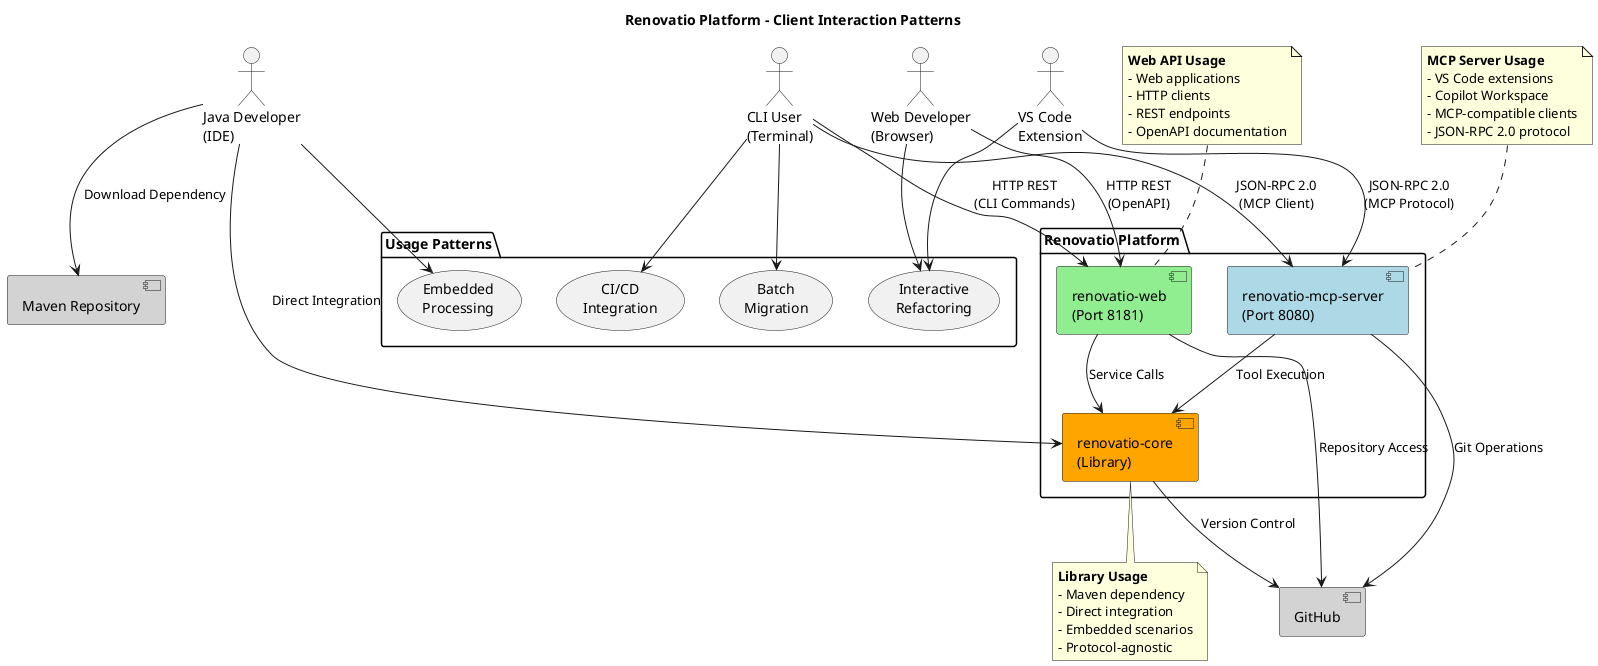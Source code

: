 @startuml
' Renovatio Client Interaction Flow

title Renovatio Platform - Client Interaction Patterns

' Actors
actor "VS Code\nExtension" as vscode
actor "Web Developer\n(Browser)" as web_dev
actor "CLI User\n(Terminal)" as cli_user
actor "Java Developer\n(IDE)" as java_dev

' Services
package "Renovatio Platform" {
  [renovatio-mcp-server\n(Port 8080)] as mcp_server #LightBlue
  [renovatio-web\n(Port 8181)] as web_server #LightGreen
  [renovatio-core\n(Library)] as core_lib #Orange
}

' External systems
[Maven Repository] as maven #LightGray
[GitHub] as github #LightGray

' MCP Client Flow
vscode --> mcp_server : JSON-RPC 2.0\n(MCP Protocol)
mcp_server --> core_lib : Tool Execution

' Web Client Flow
web_dev --> web_server : HTTP REST\n(OpenAPI)
web_server --> core_lib : Service Calls

' CLI Client Flow
cli_user --> mcp_server : JSON-RPC 2.0\n(MCP Client)
cli_user --> web_server : HTTP REST\n(CLI Commands)

' Library Usage Flow
java_dev --> maven : Download Dependency
java_dev --> core_lib : Direct Integration

' External Integration
mcp_server --> github : Git Operations
web_server --> github : Repository Access
core_lib --> github : Version Control

note top of mcp_server
  **MCP Server Usage**
  - VS Code extensions
  - Copilot Workspace
  - MCP-compatible clients
  - JSON-RPC 2.0 protocol
end note

note top of web_server
  **Web API Usage**
  - Web applications
  - HTTP clients
  - REST endpoints
  - OpenAPI documentation
end note

note bottom of core_lib
  **Library Usage**
  - Maven dependency
  - Direct integration
  - Embedded scenarios
  - Protocol-agnostic
end note

' Usage patterns
package "Usage Patterns" {
  
  usecase "Interactive\nRefactoring" as uc1
  usecase "Batch\nMigration" as uc2
  usecase "Embedded\nProcessing" as uc3
  usecase "CI/CD\nIntegration" as uc4
}

vscode --> uc1
web_dev --> uc1
cli_user --> uc2
java_dev --> uc3
cli_user --> uc4

@enduml